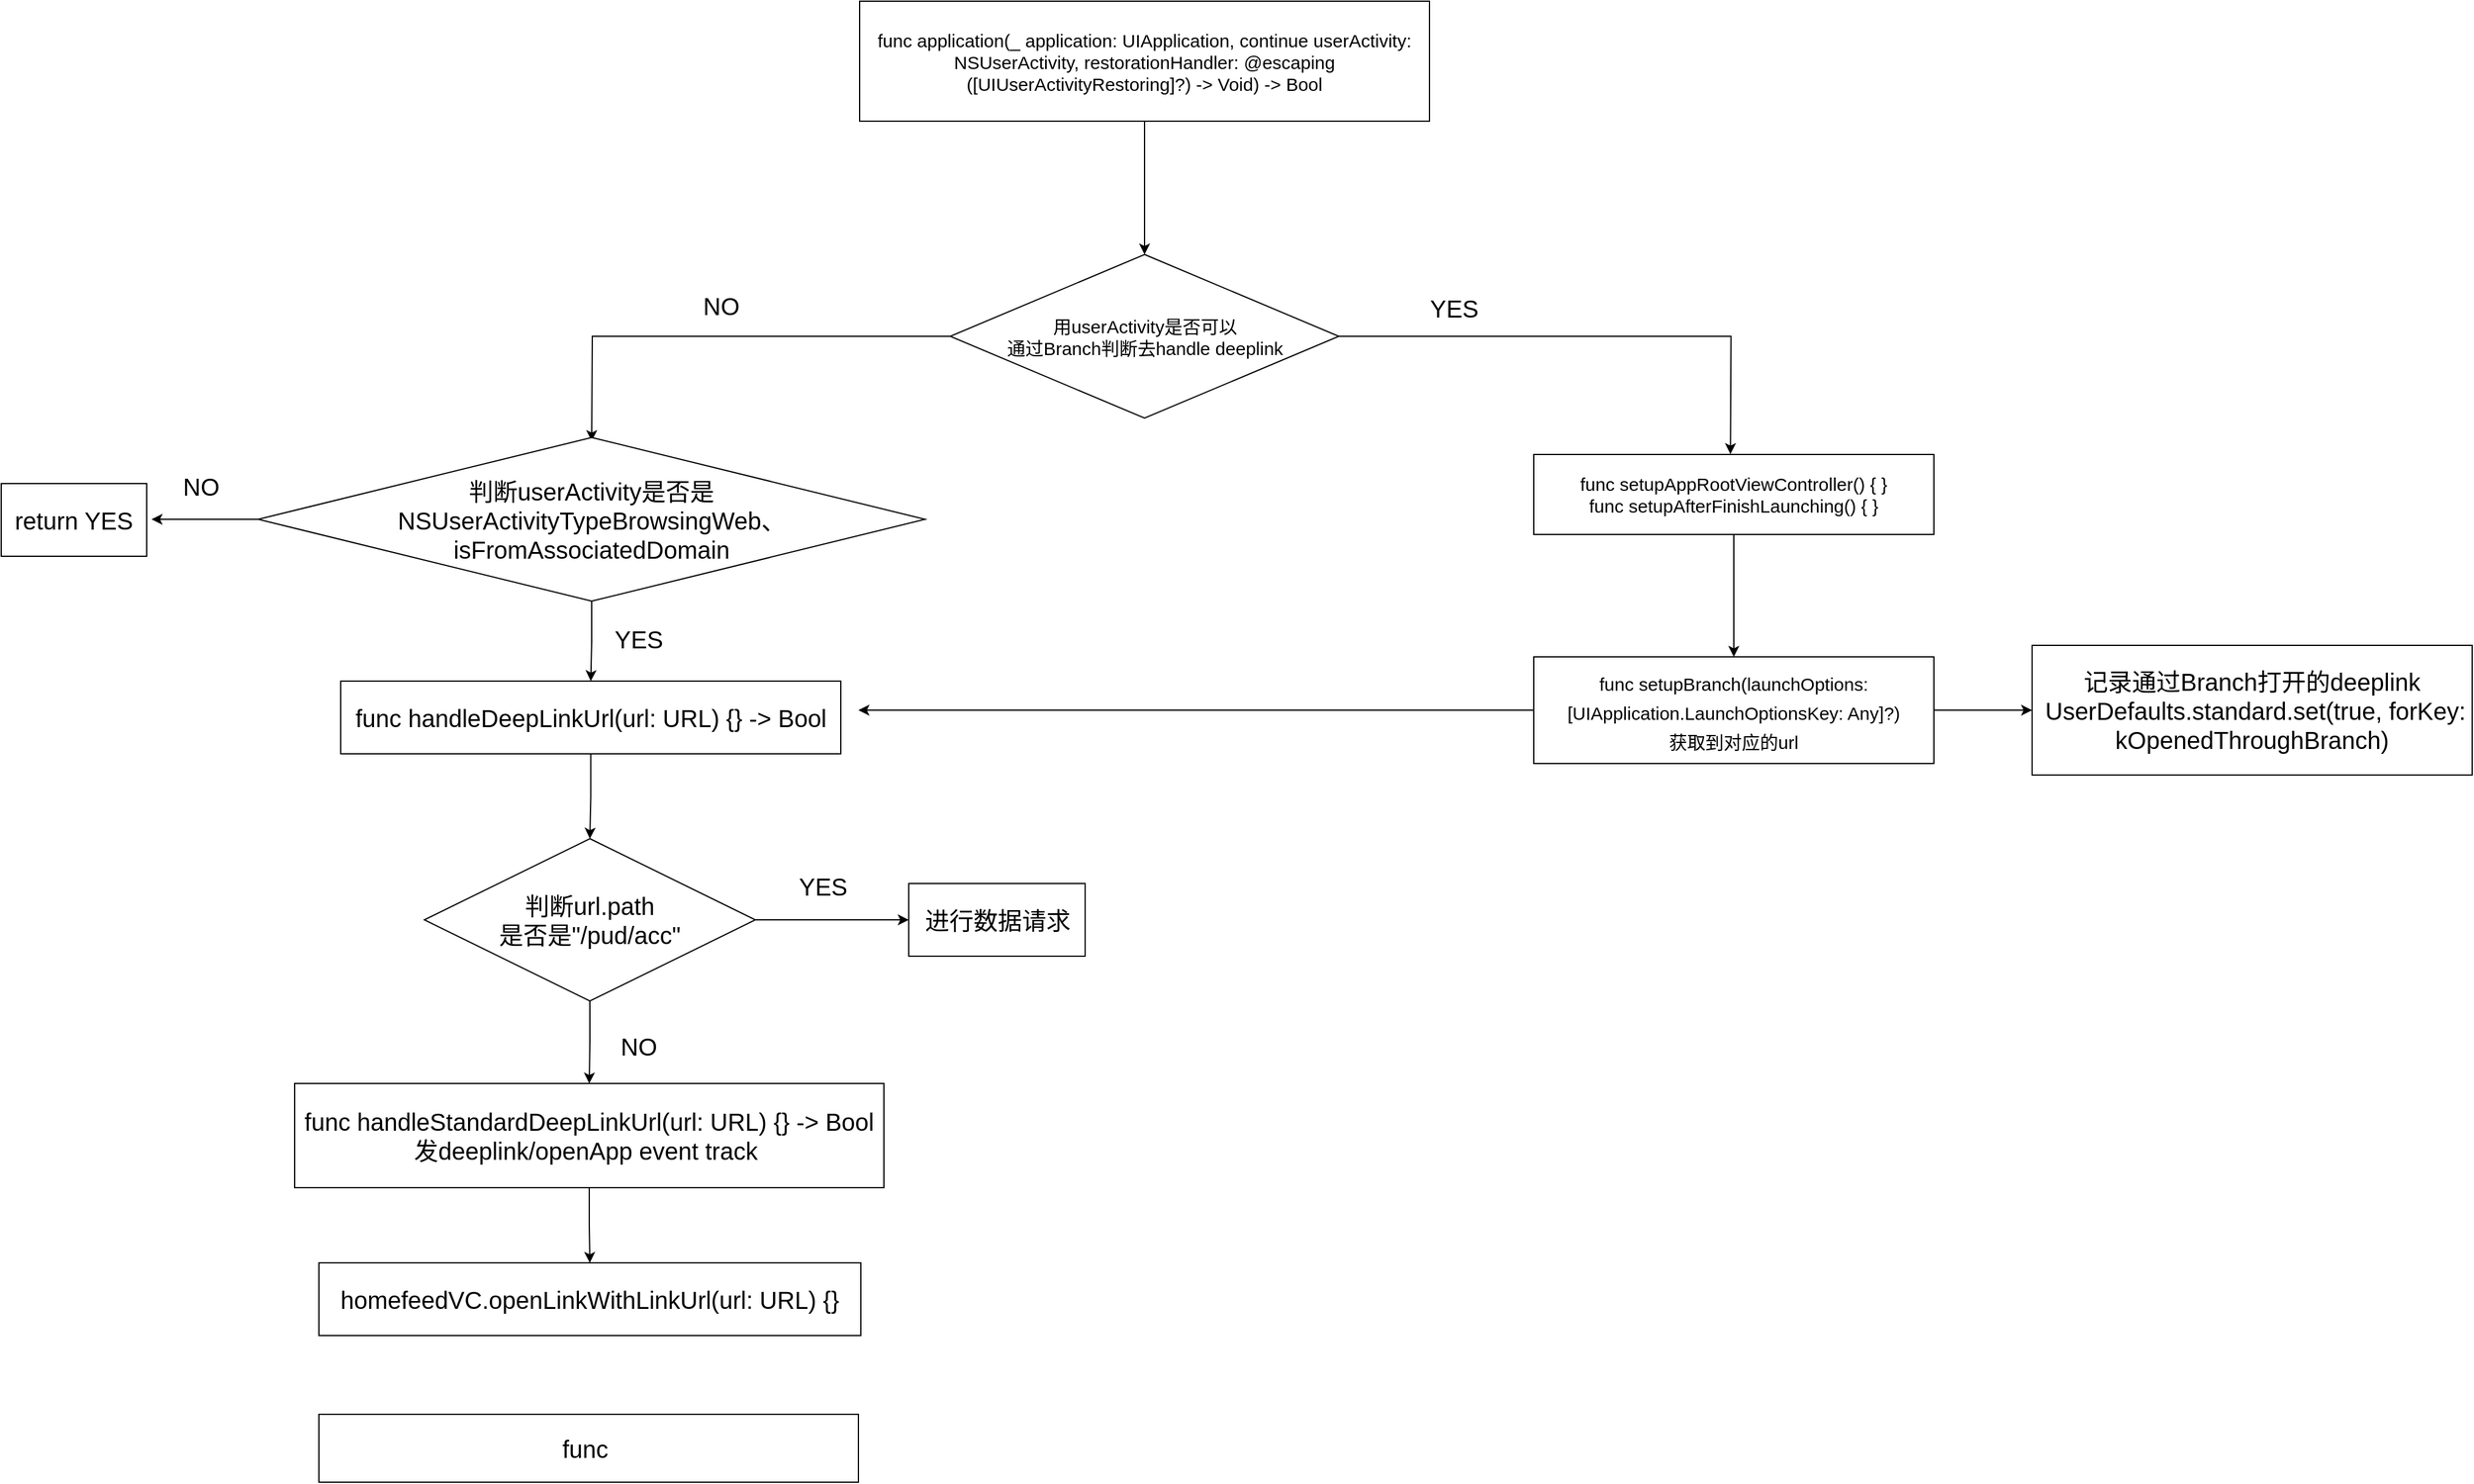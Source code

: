 <mxfile version="20.3.6" type="github">
  <diagram id="FDr8g_7TmeWDJbLXRSmU" name="Page-1">
    <mxGraphModel dx="1351" dy="841" grid="1" gridSize="11" guides="1" tooltips="1" connect="1" arrows="1" fold="1" page="1" pageScale="1" pageWidth="2339" pageHeight="3300" math="0" shadow="0">
      <root>
        <mxCell id="0" />
        <mxCell id="1" parent="0" />
        <mxCell id="Dw6xoMdAvUMok9ZEsRMh-5" style="edgeStyle=orthogonalEdgeStyle;rounded=0;orthogonalLoop=1;jettySize=auto;html=1;entryX=0.5;entryY=0;entryDx=0;entryDy=0;fontSize=15;" edge="1" parent="1" source="Dw6xoMdAvUMok9ZEsRMh-1" target="Dw6xoMdAvUMok9ZEsRMh-2">
          <mxGeometry relative="1" as="geometry" />
        </mxCell>
        <mxCell id="Dw6xoMdAvUMok9ZEsRMh-1" value="&lt;font style=&quot;font-size: 15px;&quot;&gt;func application(_ application: UIApplication, continue userActivity: NSUserActivity, restorationHandler: @escaping ([UIUserActivityRestoring]?) -&amp;gt; Void) -&amp;gt; Bool&lt;/font&gt;" style="rounded=0;whiteSpace=wrap;html=1;" vertex="1" parent="1">
          <mxGeometry x="760" y="110" width="470" height="99" as="geometry" />
        </mxCell>
        <mxCell id="Dw6xoMdAvUMok9ZEsRMh-7" style="edgeStyle=orthogonalEdgeStyle;rounded=0;orthogonalLoop=1;jettySize=auto;html=1;fontSize=15;entryX=0.434;entryY=-0.005;entryDx=0;entryDy=0;entryPerimeter=0;exitX=1;exitY=0.5;exitDx=0;exitDy=0;" edge="1" parent="1" source="Dw6xoMdAvUMok9ZEsRMh-2">
          <mxGeometry relative="1" as="geometry">
            <mxPoint x="1478.22" y="483.725" as="targetPoint" />
            <mxPoint x="1174.08" y="386.571" as="sourcePoint" />
          </mxGeometry>
        </mxCell>
        <mxCell id="Dw6xoMdAvUMok9ZEsRMh-14" style="edgeStyle=orthogonalEdgeStyle;rounded=0;orthogonalLoop=1;jettySize=auto;html=1;fontSize=20;" edge="1" parent="1" source="Dw6xoMdAvUMok9ZEsRMh-2">
          <mxGeometry relative="1" as="geometry">
            <mxPoint x="539.0" y="473" as="targetPoint" />
          </mxGeometry>
        </mxCell>
        <mxCell id="Dw6xoMdAvUMok9ZEsRMh-2" value="用userActivity是否可以&lt;br&gt;通过Branch判断去handle deeplink" style="rhombus;whiteSpace=wrap;html=1;fontSize=15;" vertex="1" parent="1">
          <mxGeometry x="834.75" y="319" width="320.5" height="135" as="geometry" />
        </mxCell>
        <mxCell id="Dw6xoMdAvUMok9ZEsRMh-10" style="edgeStyle=orthogonalEdgeStyle;rounded=0;orthogonalLoop=1;jettySize=auto;html=1;fontSize=20;" edge="1" parent="1" source="Dw6xoMdAvUMok9ZEsRMh-6" target="Dw6xoMdAvUMok9ZEsRMh-9">
          <mxGeometry relative="1" as="geometry" />
        </mxCell>
        <mxCell id="Dw6xoMdAvUMok9ZEsRMh-6" value="func&amp;nbsp;setupAppRootViewController() { }&lt;br&gt;func&amp;nbsp;setupAfterFinishLaunching() { }&lt;br&gt;" style="rounded=0;whiteSpace=wrap;html=1;fontSize=15;" vertex="1" parent="1">
          <mxGeometry x="1316" y="484" width="330" height="66" as="geometry" />
        </mxCell>
        <mxCell id="Dw6xoMdAvUMok9ZEsRMh-8" value="&lt;span style=&quot;font-size: 20px;&quot;&gt;YES&lt;/span&gt;" style="text;html=1;align=center;verticalAlign=middle;resizable=0;points=[];autosize=1;strokeColor=none;fillColor=none;fontSize=15;" vertex="1" parent="1">
          <mxGeometry x="1217" y="346" width="66" height="33" as="geometry" />
        </mxCell>
        <mxCell id="Dw6xoMdAvUMok9ZEsRMh-30" style="edgeStyle=orthogonalEdgeStyle;rounded=0;orthogonalLoop=1;jettySize=auto;html=1;entryX=0;entryY=0.5;entryDx=0;entryDy=0;fontSize=20;" edge="1" parent="1" source="Dw6xoMdAvUMok9ZEsRMh-9" target="Dw6xoMdAvUMok9ZEsRMh-11">
          <mxGeometry relative="1" as="geometry" />
        </mxCell>
        <mxCell id="Dw6xoMdAvUMok9ZEsRMh-35" style="edgeStyle=orthogonalEdgeStyle;rounded=0;orthogonalLoop=1;jettySize=auto;html=1;fontSize=20;" edge="1" parent="1" source="Dw6xoMdAvUMok9ZEsRMh-9">
          <mxGeometry relative="1" as="geometry">
            <mxPoint x="759" y="695.0" as="targetPoint" />
          </mxGeometry>
        </mxCell>
        <mxCell id="Dw6xoMdAvUMok9ZEsRMh-9" value="&lt;span style=&quot;font-size: 15px;&quot;&gt;func setupBranch(launchOptions: [UIApplication.LaunchOptionsKey: Any]?)&lt;br&gt;获取到对应的url&lt;br&gt;&lt;/span&gt;" style="rounded=0;whiteSpace=wrap;html=1;fontSize=20;" vertex="1" parent="1">
          <mxGeometry x="1316" y="651" width="330" height="88" as="geometry" />
        </mxCell>
        <mxCell id="Dw6xoMdAvUMok9ZEsRMh-11" value="记录通过Branch打开的deeplink&lt;br&gt;&amp;nbsp;UserDefaults.standard.set(true, forKey: kOpenedThroughBranch)" style="rounded=0;whiteSpace=wrap;html=1;fontSize=20;" vertex="1" parent="1">
          <mxGeometry x="1727" y="641.5" width="363" height="107" as="geometry" />
        </mxCell>
        <mxCell id="Dw6xoMdAvUMok9ZEsRMh-15" value="NO" style="text;html=1;strokeColor=none;fillColor=none;align=center;verticalAlign=middle;whiteSpace=wrap;rounded=0;fontSize=20;" vertex="1" parent="1">
          <mxGeometry x="616" y="346" width="60" height="30" as="geometry" />
        </mxCell>
        <mxCell id="Dw6xoMdAvUMok9ZEsRMh-18" style="edgeStyle=orthogonalEdgeStyle;rounded=0;orthogonalLoop=1;jettySize=auto;html=1;fontSize=20;" edge="1" parent="1" source="Dw6xoMdAvUMok9ZEsRMh-16">
          <mxGeometry relative="1" as="geometry">
            <mxPoint x="176" y="537.5" as="targetPoint" />
          </mxGeometry>
        </mxCell>
        <mxCell id="Dw6xoMdAvUMok9ZEsRMh-21" style="edgeStyle=orthogonalEdgeStyle;rounded=0;orthogonalLoop=1;jettySize=auto;html=1;entryX=0.5;entryY=0;entryDx=0;entryDy=0;fontSize=20;" edge="1" parent="1" source="Dw6xoMdAvUMok9ZEsRMh-16" target="Dw6xoMdAvUMok9ZEsRMh-20">
          <mxGeometry relative="1" as="geometry" />
        </mxCell>
        <mxCell id="Dw6xoMdAvUMok9ZEsRMh-16" value="判断userActivity是否是&lt;br&gt;NSUserActivityTypeBrowsingWeb、&lt;br&gt;isFromAssociatedDomain" style="rhombus;whiteSpace=wrap;html=1;fontSize=20;" vertex="1" parent="1">
          <mxGeometry x="264" y="470" width="550" height="135" as="geometry" />
        </mxCell>
        <mxCell id="Dw6xoMdAvUMok9ZEsRMh-17" value="return YES" style="rounded=0;whiteSpace=wrap;html=1;fontSize=20;" vertex="1" parent="1">
          <mxGeometry x="52" y="508" width="120" height="60" as="geometry" />
        </mxCell>
        <mxCell id="Dw6xoMdAvUMok9ZEsRMh-19" value="NO" style="text;html=1;strokeColor=none;fillColor=none;align=center;verticalAlign=middle;whiteSpace=wrap;rounded=0;fontSize=20;" vertex="1" parent="1">
          <mxGeometry x="187" y="495" width="60" height="30" as="geometry" />
        </mxCell>
        <mxCell id="Dw6xoMdAvUMok9ZEsRMh-24" value="" style="edgeStyle=orthogonalEdgeStyle;rounded=0;orthogonalLoop=1;jettySize=auto;html=1;fontSize=20;" edge="1" parent="1" source="Dw6xoMdAvUMok9ZEsRMh-20" target="Dw6xoMdAvUMok9ZEsRMh-23">
          <mxGeometry relative="1" as="geometry" />
        </mxCell>
        <mxCell id="Dw6xoMdAvUMok9ZEsRMh-20" value="func handleDeepLinkUrl(url: URL) {} -&amp;gt; Bool" style="rounded=0;whiteSpace=wrap;html=1;fontSize=20;" vertex="1" parent="1">
          <mxGeometry x="332" y="671" width="412.5" height="60" as="geometry" />
        </mxCell>
        <mxCell id="Dw6xoMdAvUMok9ZEsRMh-22" value="YES" style="text;html=1;strokeColor=none;fillColor=none;align=center;verticalAlign=middle;whiteSpace=wrap;rounded=0;fontSize=20;" vertex="1" parent="1">
          <mxGeometry x="548" y="621" width="60" height="30" as="geometry" />
        </mxCell>
        <mxCell id="Dw6xoMdAvUMok9ZEsRMh-26" value="" style="edgeStyle=orthogonalEdgeStyle;rounded=0;orthogonalLoop=1;jettySize=auto;html=1;fontSize=20;" edge="1" parent="1" source="Dw6xoMdAvUMok9ZEsRMh-23" target="Dw6xoMdAvUMok9ZEsRMh-25">
          <mxGeometry relative="1" as="geometry" />
        </mxCell>
        <mxCell id="Dw6xoMdAvUMok9ZEsRMh-33" value="" style="edgeStyle=orthogonalEdgeStyle;rounded=0;orthogonalLoop=1;jettySize=auto;html=1;fontSize=20;" edge="1" parent="1" source="Dw6xoMdAvUMok9ZEsRMh-23" target="Dw6xoMdAvUMok9ZEsRMh-32">
          <mxGeometry relative="1" as="geometry" />
        </mxCell>
        <mxCell id="Dw6xoMdAvUMok9ZEsRMh-23" value="判断url.path&lt;br&gt;是否是&quot;/pud/acc&quot;" style="rhombus;whiteSpace=wrap;html=1;fontSize=20;rounded=0;" vertex="1" parent="1">
          <mxGeometry x="401" y="801" width="273" height="134" as="geometry" />
        </mxCell>
        <mxCell id="Dw6xoMdAvUMok9ZEsRMh-25" value="进行数据请求" style="whiteSpace=wrap;html=1;fontSize=20;rounded=0;" vertex="1" parent="1">
          <mxGeometry x="800.5" y="838" width="145.5" height="60" as="geometry" />
        </mxCell>
        <mxCell id="Dw6xoMdAvUMok9ZEsRMh-28" value="YES" style="text;html=1;strokeColor=none;fillColor=none;align=center;verticalAlign=middle;whiteSpace=wrap;rounded=0;fontSize=20;" vertex="1" parent="1">
          <mxGeometry x="700" y="825" width="60" height="30" as="geometry" />
        </mxCell>
        <mxCell id="Dw6xoMdAvUMok9ZEsRMh-38" style="edgeStyle=orthogonalEdgeStyle;rounded=0;orthogonalLoop=1;jettySize=auto;html=1;entryX=0.5;entryY=0;entryDx=0;entryDy=0;fontSize=20;" edge="1" parent="1" source="Dw6xoMdAvUMok9ZEsRMh-32" target="Dw6xoMdAvUMok9ZEsRMh-36">
          <mxGeometry relative="1" as="geometry" />
        </mxCell>
        <mxCell id="Dw6xoMdAvUMok9ZEsRMh-32" value="func handleStandardDeepLinkUrl(url: URL) {} -&amp;gt; Bool&lt;br&gt;发deeplink/openApp event track&amp;nbsp;" style="whiteSpace=wrap;html=1;fontSize=20;rounded=0;" vertex="1" parent="1">
          <mxGeometry x="294" y="1003" width="486" height="86" as="geometry" />
        </mxCell>
        <mxCell id="Dw6xoMdAvUMok9ZEsRMh-34" value="NO" style="text;html=1;strokeColor=none;fillColor=none;align=center;verticalAlign=middle;whiteSpace=wrap;rounded=0;fontSize=20;" vertex="1" parent="1">
          <mxGeometry x="548" y="957" width="60" height="30" as="geometry" />
        </mxCell>
        <mxCell id="Dw6xoMdAvUMok9ZEsRMh-36" value="homefeedVC.openLinkWithLinkUrl(url: URL) {}" style="whiteSpace=wrap;html=1;fontSize=20;rounded=0;" vertex="1" parent="1">
          <mxGeometry x="314" y="1151" width="447" height="60" as="geometry" />
        </mxCell>
        <mxCell id="Dw6xoMdAvUMok9ZEsRMh-39" value="func&amp;nbsp;" style="whiteSpace=wrap;html=1;fontSize=20;rounded=0;" vertex="1" parent="1">
          <mxGeometry x="314" y="1276" width="445" height="56" as="geometry" />
        </mxCell>
      </root>
    </mxGraphModel>
  </diagram>
</mxfile>
